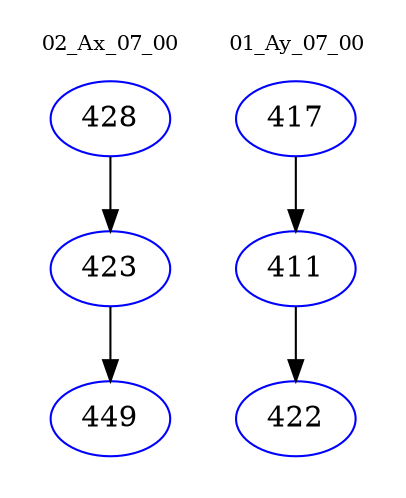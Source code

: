 digraph{
subgraph cluster_0 {
color = white
label = "02_Ax_07_00";
fontsize=10;
T0_428 [label="428", color="blue"]
T0_428 -> T0_423 [color="black"]
T0_423 [label="423", color="blue"]
T0_423 -> T0_449 [color="black"]
T0_449 [label="449", color="blue"]
}
subgraph cluster_1 {
color = white
label = "01_Ay_07_00";
fontsize=10;
T1_417 [label="417", color="blue"]
T1_417 -> T1_411 [color="black"]
T1_411 [label="411", color="blue"]
T1_411 -> T1_422 [color="black"]
T1_422 [label="422", color="blue"]
}
}
